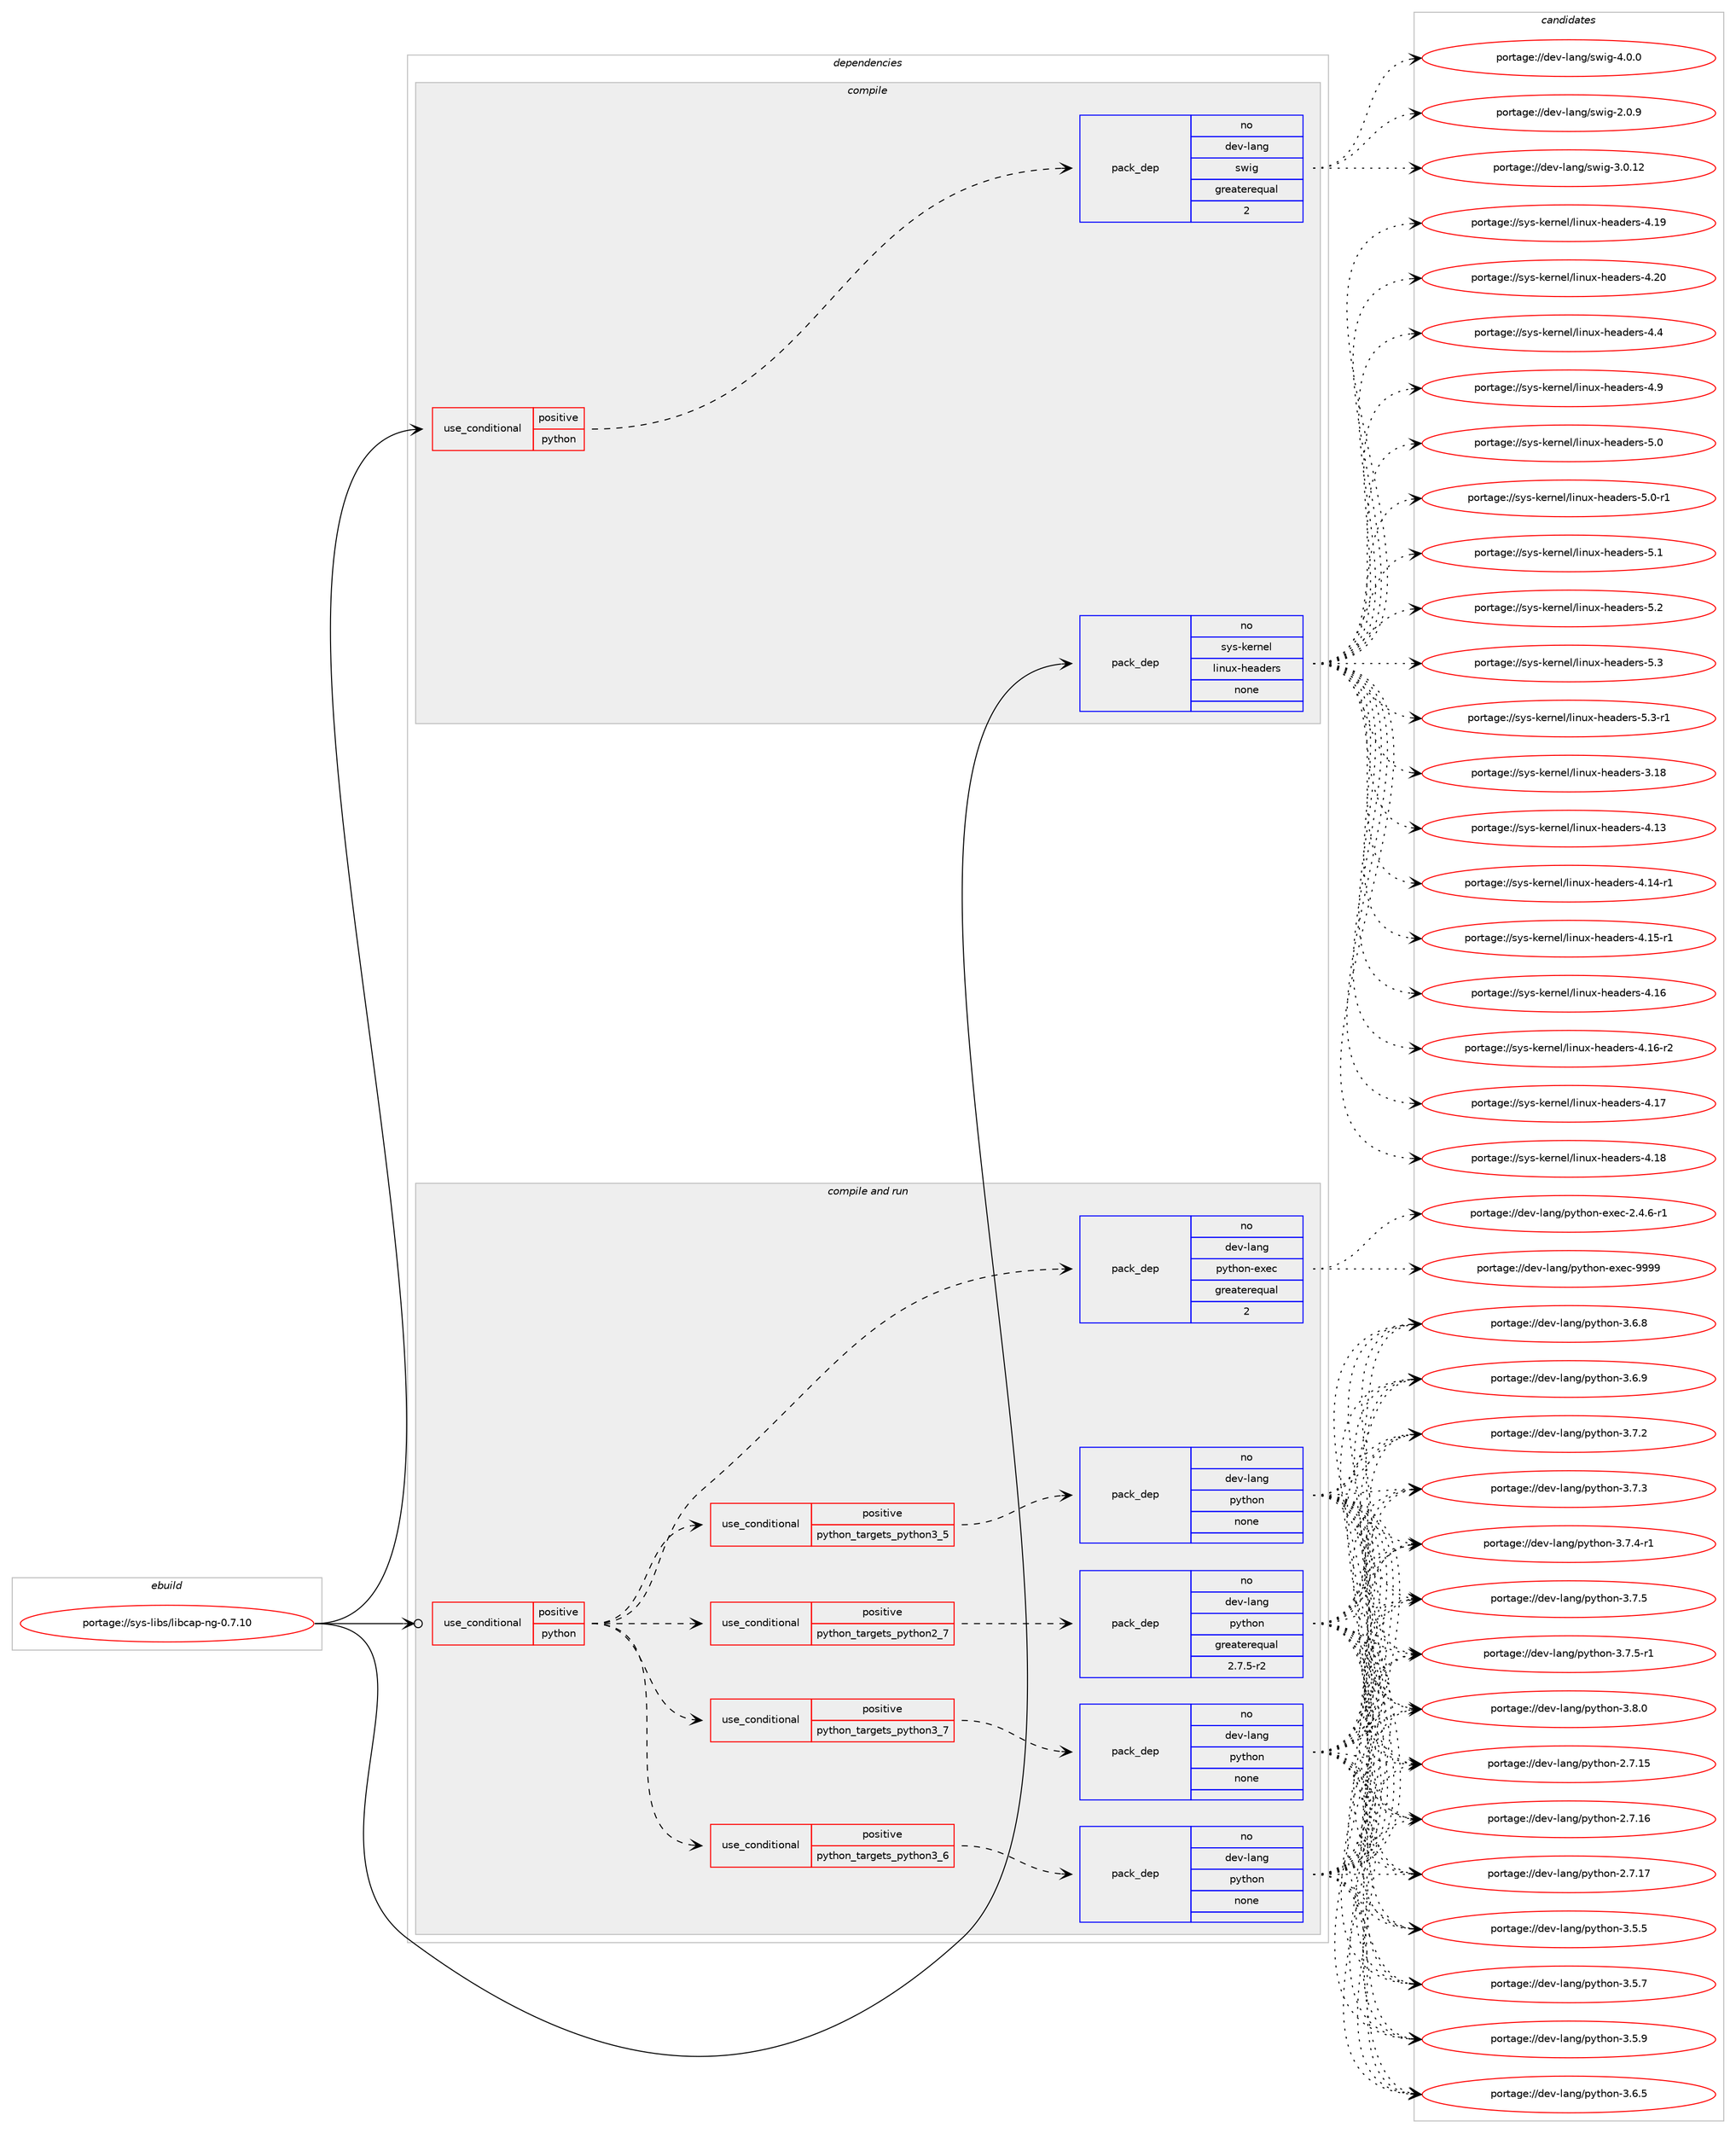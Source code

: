 digraph prolog {

# *************
# Graph options
# *************

newrank=true;
concentrate=true;
compound=true;
graph [rankdir=LR,fontname=Helvetica,fontsize=10,ranksep=1.5];#, ranksep=2.5, nodesep=0.2];
edge  [arrowhead=vee];
node  [fontname=Helvetica,fontsize=10];

# **********
# The ebuild
# **********

subgraph cluster_leftcol {
color=gray;
rank=same;
label=<<i>ebuild</i>>;
id [label="portage://sys-libs/libcap-ng-0.7.10", color=red, width=4, href="../sys-libs/libcap-ng-0.7.10.svg"];
}

# ****************
# The dependencies
# ****************

subgraph cluster_midcol {
color=gray;
label=<<i>dependencies</i>>;
subgraph cluster_compile {
fillcolor="#eeeeee";
style=filled;
label=<<i>compile</i>>;
subgraph cond104286 {
dependency431198 [label=<<TABLE BORDER="0" CELLBORDER="1" CELLSPACING="0" CELLPADDING="4"><TR><TD ROWSPAN="3" CELLPADDING="10">use_conditional</TD></TR><TR><TD>positive</TD></TR><TR><TD>python</TD></TR></TABLE>>, shape=none, color=red];
subgraph pack319669 {
dependency431199 [label=<<TABLE BORDER="0" CELLBORDER="1" CELLSPACING="0" CELLPADDING="4" WIDTH="220"><TR><TD ROWSPAN="6" CELLPADDING="30">pack_dep</TD></TR><TR><TD WIDTH="110">no</TD></TR><TR><TD>dev-lang</TD></TR><TR><TD>swig</TD></TR><TR><TD>greaterequal</TD></TR><TR><TD>2</TD></TR></TABLE>>, shape=none, color=blue];
}
dependency431198:e -> dependency431199:w [weight=20,style="dashed",arrowhead="vee"];
}
id:e -> dependency431198:w [weight=20,style="solid",arrowhead="vee"];
subgraph pack319670 {
dependency431200 [label=<<TABLE BORDER="0" CELLBORDER="1" CELLSPACING="0" CELLPADDING="4" WIDTH="220"><TR><TD ROWSPAN="6" CELLPADDING="30">pack_dep</TD></TR><TR><TD WIDTH="110">no</TD></TR><TR><TD>sys-kernel</TD></TR><TR><TD>linux-headers</TD></TR><TR><TD>none</TD></TR><TR><TD></TD></TR></TABLE>>, shape=none, color=blue];
}
id:e -> dependency431200:w [weight=20,style="solid",arrowhead="vee"];
}
subgraph cluster_compileandrun {
fillcolor="#eeeeee";
style=filled;
label=<<i>compile and run</i>>;
subgraph cond104287 {
dependency431201 [label=<<TABLE BORDER="0" CELLBORDER="1" CELLSPACING="0" CELLPADDING="4"><TR><TD ROWSPAN="3" CELLPADDING="10">use_conditional</TD></TR><TR><TD>positive</TD></TR><TR><TD>python</TD></TR></TABLE>>, shape=none, color=red];
subgraph cond104288 {
dependency431202 [label=<<TABLE BORDER="0" CELLBORDER="1" CELLSPACING="0" CELLPADDING="4"><TR><TD ROWSPAN="3" CELLPADDING="10">use_conditional</TD></TR><TR><TD>positive</TD></TR><TR><TD>python_targets_python2_7</TD></TR></TABLE>>, shape=none, color=red];
subgraph pack319671 {
dependency431203 [label=<<TABLE BORDER="0" CELLBORDER="1" CELLSPACING="0" CELLPADDING="4" WIDTH="220"><TR><TD ROWSPAN="6" CELLPADDING="30">pack_dep</TD></TR><TR><TD WIDTH="110">no</TD></TR><TR><TD>dev-lang</TD></TR><TR><TD>python</TD></TR><TR><TD>greaterequal</TD></TR><TR><TD>2.7.5-r2</TD></TR></TABLE>>, shape=none, color=blue];
}
dependency431202:e -> dependency431203:w [weight=20,style="dashed",arrowhead="vee"];
}
dependency431201:e -> dependency431202:w [weight=20,style="dashed",arrowhead="vee"];
subgraph cond104289 {
dependency431204 [label=<<TABLE BORDER="0" CELLBORDER="1" CELLSPACING="0" CELLPADDING="4"><TR><TD ROWSPAN="3" CELLPADDING="10">use_conditional</TD></TR><TR><TD>positive</TD></TR><TR><TD>python_targets_python3_5</TD></TR></TABLE>>, shape=none, color=red];
subgraph pack319672 {
dependency431205 [label=<<TABLE BORDER="0" CELLBORDER="1" CELLSPACING="0" CELLPADDING="4" WIDTH="220"><TR><TD ROWSPAN="6" CELLPADDING="30">pack_dep</TD></TR><TR><TD WIDTH="110">no</TD></TR><TR><TD>dev-lang</TD></TR><TR><TD>python</TD></TR><TR><TD>none</TD></TR><TR><TD></TD></TR></TABLE>>, shape=none, color=blue];
}
dependency431204:e -> dependency431205:w [weight=20,style="dashed",arrowhead="vee"];
}
dependency431201:e -> dependency431204:w [weight=20,style="dashed",arrowhead="vee"];
subgraph cond104290 {
dependency431206 [label=<<TABLE BORDER="0" CELLBORDER="1" CELLSPACING="0" CELLPADDING="4"><TR><TD ROWSPAN="3" CELLPADDING="10">use_conditional</TD></TR><TR><TD>positive</TD></TR><TR><TD>python_targets_python3_6</TD></TR></TABLE>>, shape=none, color=red];
subgraph pack319673 {
dependency431207 [label=<<TABLE BORDER="0" CELLBORDER="1" CELLSPACING="0" CELLPADDING="4" WIDTH="220"><TR><TD ROWSPAN="6" CELLPADDING="30">pack_dep</TD></TR><TR><TD WIDTH="110">no</TD></TR><TR><TD>dev-lang</TD></TR><TR><TD>python</TD></TR><TR><TD>none</TD></TR><TR><TD></TD></TR></TABLE>>, shape=none, color=blue];
}
dependency431206:e -> dependency431207:w [weight=20,style="dashed",arrowhead="vee"];
}
dependency431201:e -> dependency431206:w [weight=20,style="dashed",arrowhead="vee"];
subgraph cond104291 {
dependency431208 [label=<<TABLE BORDER="0" CELLBORDER="1" CELLSPACING="0" CELLPADDING="4"><TR><TD ROWSPAN="3" CELLPADDING="10">use_conditional</TD></TR><TR><TD>positive</TD></TR><TR><TD>python_targets_python3_7</TD></TR></TABLE>>, shape=none, color=red];
subgraph pack319674 {
dependency431209 [label=<<TABLE BORDER="0" CELLBORDER="1" CELLSPACING="0" CELLPADDING="4" WIDTH="220"><TR><TD ROWSPAN="6" CELLPADDING="30">pack_dep</TD></TR><TR><TD WIDTH="110">no</TD></TR><TR><TD>dev-lang</TD></TR><TR><TD>python</TD></TR><TR><TD>none</TD></TR><TR><TD></TD></TR></TABLE>>, shape=none, color=blue];
}
dependency431208:e -> dependency431209:w [weight=20,style="dashed",arrowhead="vee"];
}
dependency431201:e -> dependency431208:w [weight=20,style="dashed",arrowhead="vee"];
subgraph pack319675 {
dependency431210 [label=<<TABLE BORDER="0" CELLBORDER="1" CELLSPACING="0" CELLPADDING="4" WIDTH="220"><TR><TD ROWSPAN="6" CELLPADDING="30">pack_dep</TD></TR><TR><TD WIDTH="110">no</TD></TR><TR><TD>dev-lang</TD></TR><TR><TD>python-exec</TD></TR><TR><TD>greaterequal</TD></TR><TR><TD>2</TD></TR></TABLE>>, shape=none, color=blue];
}
dependency431201:e -> dependency431210:w [weight=20,style="dashed",arrowhead="vee"];
}
id:e -> dependency431201:w [weight=20,style="solid",arrowhead="odotvee"];
}
subgraph cluster_run {
fillcolor="#eeeeee";
style=filled;
label=<<i>run</i>>;
}
}

# **************
# The candidates
# **************

subgraph cluster_choices {
rank=same;
color=gray;
label=<<i>candidates</i>>;

subgraph choice319669 {
color=black;
nodesep=1;
choiceportage100101118451089711010347115119105103455046484657 [label="portage://dev-lang/swig-2.0.9", color=red, width=4,href="../dev-lang/swig-2.0.9.svg"];
choiceportage10010111845108971101034711511910510345514648464950 [label="portage://dev-lang/swig-3.0.12", color=red, width=4,href="../dev-lang/swig-3.0.12.svg"];
choiceportage100101118451089711010347115119105103455246484648 [label="portage://dev-lang/swig-4.0.0", color=red, width=4,href="../dev-lang/swig-4.0.0.svg"];
dependency431199:e -> choiceportage100101118451089711010347115119105103455046484657:w [style=dotted,weight="100"];
dependency431199:e -> choiceportage10010111845108971101034711511910510345514648464950:w [style=dotted,weight="100"];
dependency431199:e -> choiceportage100101118451089711010347115119105103455246484648:w [style=dotted,weight="100"];
}
subgraph choice319670 {
color=black;
nodesep=1;
choiceportage115121115451071011141101011084710810511011712045104101971001011141154551464956 [label="portage://sys-kernel/linux-headers-3.18", color=red, width=4,href="../sys-kernel/linux-headers-3.18.svg"];
choiceportage115121115451071011141101011084710810511011712045104101971001011141154552464951 [label="portage://sys-kernel/linux-headers-4.13", color=red, width=4,href="../sys-kernel/linux-headers-4.13.svg"];
choiceportage1151211154510710111411010110847108105110117120451041019710010111411545524649524511449 [label="portage://sys-kernel/linux-headers-4.14-r1", color=red, width=4,href="../sys-kernel/linux-headers-4.14-r1.svg"];
choiceportage1151211154510710111411010110847108105110117120451041019710010111411545524649534511449 [label="portage://sys-kernel/linux-headers-4.15-r1", color=red, width=4,href="../sys-kernel/linux-headers-4.15-r1.svg"];
choiceportage115121115451071011141101011084710810511011712045104101971001011141154552464954 [label="portage://sys-kernel/linux-headers-4.16", color=red, width=4,href="../sys-kernel/linux-headers-4.16.svg"];
choiceportage1151211154510710111411010110847108105110117120451041019710010111411545524649544511450 [label="portage://sys-kernel/linux-headers-4.16-r2", color=red, width=4,href="../sys-kernel/linux-headers-4.16-r2.svg"];
choiceportage115121115451071011141101011084710810511011712045104101971001011141154552464955 [label="portage://sys-kernel/linux-headers-4.17", color=red, width=4,href="../sys-kernel/linux-headers-4.17.svg"];
choiceportage115121115451071011141101011084710810511011712045104101971001011141154552464956 [label="portage://sys-kernel/linux-headers-4.18", color=red, width=4,href="../sys-kernel/linux-headers-4.18.svg"];
choiceportage115121115451071011141101011084710810511011712045104101971001011141154552464957 [label="portage://sys-kernel/linux-headers-4.19", color=red, width=4,href="../sys-kernel/linux-headers-4.19.svg"];
choiceportage115121115451071011141101011084710810511011712045104101971001011141154552465048 [label="portage://sys-kernel/linux-headers-4.20", color=red, width=4,href="../sys-kernel/linux-headers-4.20.svg"];
choiceportage1151211154510710111411010110847108105110117120451041019710010111411545524652 [label="portage://sys-kernel/linux-headers-4.4", color=red, width=4,href="../sys-kernel/linux-headers-4.4.svg"];
choiceportage1151211154510710111411010110847108105110117120451041019710010111411545524657 [label="portage://sys-kernel/linux-headers-4.9", color=red, width=4,href="../sys-kernel/linux-headers-4.9.svg"];
choiceportage1151211154510710111411010110847108105110117120451041019710010111411545534648 [label="portage://sys-kernel/linux-headers-5.0", color=red, width=4,href="../sys-kernel/linux-headers-5.0.svg"];
choiceportage11512111545107101114110101108471081051101171204510410197100101114115455346484511449 [label="portage://sys-kernel/linux-headers-5.0-r1", color=red, width=4,href="../sys-kernel/linux-headers-5.0-r1.svg"];
choiceportage1151211154510710111411010110847108105110117120451041019710010111411545534649 [label="portage://sys-kernel/linux-headers-5.1", color=red, width=4,href="../sys-kernel/linux-headers-5.1.svg"];
choiceportage1151211154510710111411010110847108105110117120451041019710010111411545534650 [label="portage://sys-kernel/linux-headers-5.2", color=red, width=4,href="../sys-kernel/linux-headers-5.2.svg"];
choiceportage1151211154510710111411010110847108105110117120451041019710010111411545534651 [label="portage://sys-kernel/linux-headers-5.3", color=red, width=4,href="../sys-kernel/linux-headers-5.3.svg"];
choiceportage11512111545107101114110101108471081051101171204510410197100101114115455346514511449 [label="portage://sys-kernel/linux-headers-5.3-r1", color=red, width=4,href="../sys-kernel/linux-headers-5.3-r1.svg"];
dependency431200:e -> choiceportage115121115451071011141101011084710810511011712045104101971001011141154551464956:w [style=dotted,weight="100"];
dependency431200:e -> choiceportage115121115451071011141101011084710810511011712045104101971001011141154552464951:w [style=dotted,weight="100"];
dependency431200:e -> choiceportage1151211154510710111411010110847108105110117120451041019710010111411545524649524511449:w [style=dotted,weight="100"];
dependency431200:e -> choiceportage1151211154510710111411010110847108105110117120451041019710010111411545524649534511449:w [style=dotted,weight="100"];
dependency431200:e -> choiceportage115121115451071011141101011084710810511011712045104101971001011141154552464954:w [style=dotted,weight="100"];
dependency431200:e -> choiceportage1151211154510710111411010110847108105110117120451041019710010111411545524649544511450:w [style=dotted,weight="100"];
dependency431200:e -> choiceportage115121115451071011141101011084710810511011712045104101971001011141154552464955:w [style=dotted,weight="100"];
dependency431200:e -> choiceportage115121115451071011141101011084710810511011712045104101971001011141154552464956:w [style=dotted,weight="100"];
dependency431200:e -> choiceportage115121115451071011141101011084710810511011712045104101971001011141154552464957:w [style=dotted,weight="100"];
dependency431200:e -> choiceportage115121115451071011141101011084710810511011712045104101971001011141154552465048:w [style=dotted,weight="100"];
dependency431200:e -> choiceportage1151211154510710111411010110847108105110117120451041019710010111411545524652:w [style=dotted,weight="100"];
dependency431200:e -> choiceportage1151211154510710111411010110847108105110117120451041019710010111411545524657:w [style=dotted,weight="100"];
dependency431200:e -> choiceportage1151211154510710111411010110847108105110117120451041019710010111411545534648:w [style=dotted,weight="100"];
dependency431200:e -> choiceportage11512111545107101114110101108471081051101171204510410197100101114115455346484511449:w [style=dotted,weight="100"];
dependency431200:e -> choiceportage1151211154510710111411010110847108105110117120451041019710010111411545534649:w [style=dotted,weight="100"];
dependency431200:e -> choiceportage1151211154510710111411010110847108105110117120451041019710010111411545534650:w [style=dotted,weight="100"];
dependency431200:e -> choiceportage1151211154510710111411010110847108105110117120451041019710010111411545534651:w [style=dotted,weight="100"];
dependency431200:e -> choiceportage11512111545107101114110101108471081051101171204510410197100101114115455346514511449:w [style=dotted,weight="100"];
}
subgraph choice319671 {
color=black;
nodesep=1;
choiceportage10010111845108971101034711212111610411111045504655464953 [label="portage://dev-lang/python-2.7.15", color=red, width=4,href="../dev-lang/python-2.7.15.svg"];
choiceportage10010111845108971101034711212111610411111045504655464954 [label="portage://dev-lang/python-2.7.16", color=red, width=4,href="../dev-lang/python-2.7.16.svg"];
choiceportage10010111845108971101034711212111610411111045504655464955 [label="portage://dev-lang/python-2.7.17", color=red, width=4,href="../dev-lang/python-2.7.17.svg"];
choiceportage100101118451089711010347112121116104111110455146534653 [label="portage://dev-lang/python-3.5.5", color=red, width=4,href="../dev-lang/python-3.5.5.svg"];
choiceportage100101118451089711010347112121116104111110455146534655 [label="portage://dev-lang/python-3.5.7", color=red, width=4,href="../dev-lang/python-3.5.7.svg"];
choiceportage100101118451089711010347112121116104111110455146534657 [label="portage://dev-lang/python-3.5.9", color=red, width=4,href="../dev-lang/python-3.5.9.svg"];
choiceportage100101118451089711010347112121116104111110455146544653 [label="portage://dev-lang/python-3.6.5", color=red, width=4,href="../dev-lang/python-3.6.5.svg"];
choiceportage100101118451089711010347112121116104111110455146544656 [label="portage://dev-lang/python-3.6.8", color=red, width=4,href="../dev-lang/python-3.6.8.svg"];
choiceportage100101118451089711010347112121116104111110455146544657 [label="portage://dev-lang/python-3.6.9", color=red, width=4,href="../dev-lang/python-3.6.9.svg"];
choiceportage100101118451089711010347112121116104111110455146554650 [label="portage://dev-lang/python-3.7.2", color=red, width=4,href="../dev-lang/python-3.7.2.svg"];
choiceportage100101118451089711010347112121116104111110455146554651 [label="portage://dev-lang/python-3.7.3", color=red, width=4,href="../dev-lang/python-3.7.3.svg"];
choiceportage1001011184510897110103471121211161041111104551465546524511449 [label="portage://dev-lang/python-3.7.4-r1", color=red, width=4,href="../dev-lang/python-3.7.4-r1.svg"];
choiceportage100101118451089711010347112121116104111110455146554653 [label="portage://dev-lang/python-3.7.5", color=red, width=4,href="../dev-lang/python-3.7.5.svg"];
choiceportage1001011184510897110103471121211161041111104551465546534511449 [label="portage://dev-lang/python-3.7.5-r1", color=red, width=4,href="../dev-lang/python-3.7.5-r1.svg"];
choiceportage100101118451089711010347112121116104111110455146564648 [label="portage://dev-lang/python-3.8.0", color=red, width=4,href="../dev-lang/python-3.8.0.svg"];
dependency431203:e -> choiceportage10010111845108971101034711212111610411111045504655464953:w [style=dotted,weight="100"];
dependency431203:e -> choiceportage10010111845108971101034711212111610411111045504655464954:w [style=dotted,weight="100"];
dependency431203:e -> choiceportage10010111845108971101034711212111610411111045504655464955:w [style=dotted,weight="100"];
dependency431203:e -> choiceportage100101118451089711010347112121116104111110455146534653:w [style=dotted,weight="100"];
dependency431203:e -> choiceportage100101118451089711010347112121116104111110455146534655:w [style=dotted,weight="100"];
dependency431203:e -> choiceportage100101118451089711010347112121116104111110455146534657:w [style=dotted,weight="100"];
dependency431203:e -> choiceportage100101118451089711010347112121116104111110455146544653:w [style=dotted,weight="100"];
dependency431203:e -> choiceportage100101118451089711010347112121116104111110455146544656:w [style=dotted,weight="100"];
dependency431203:e -> choiceportage100101118451089711010347112121116104111110455146544657:w [style=dotted,weight="100"];
dependency431203:e -> choiceportage100101118451089711010347112121116104111110455146554650:w [style=dotted,weight="100"];
dependency431203:e -> choiceportage100101118451089711010347112121116104111110455146554651:w [style=dotted,weight="100"];
dependency431203:e -> choiceportage1001011184510897110103471121211161041111104551465546524511449:w [style=dotted,weight="100"];
dependency431203:e -> choiceportage100101118451089711010347112121116104111110455146554653:w [style=dotted,weight="100"];
dependency431203:e -> choiceportage1001011184510897110103471121211161041111104551465546534511449:w [style=dotted,weight="100"];
dependency431203:e -> choiceportage100101118451089711010347112121116104111110455146564648:w [style=dotted,weight="100"];
}
subgraph choice319672 {
color=black;
nodesep=1;
choiceportage10010111845108971101034711212111610411111045504655464953 [label="portage://dev-lang/python-2.7.15", color=red, width=4,href="../dev-lang/python-2.7.15.svg"];
choiceportage10010111845108971101034711212111610411111045504655464954 [label="portage://dev-lang/python-2.7.16", color=red, width=4,href="../dev-lang/python-2.7.16.svg"];
choiceportage10010111845108971101034711212111610411111045504655464955 [label="portage://dev-lang/python-2.7.17", color=red, width=4,href="../dev-lang/python-2.7.17.svg"];
choiceportage100101118451089711010347112121116104111110455146534653 [label="portage://dev-lang/python-3.5.5", color=red, width=4,href="../dev-lang/python-3.5.5.svg"];
choiceportage100101118451089711010347112121116104111110455146534655 [label="portage://dev-lang/python-3.5.7", color=red, width=4,href="../dev-lang/python-3.5.7.svg"];
choiceportage100101118451089711010347112121116104111110455146534657 [label="portage://dev-lang/python-3.5.9", color=red, width=4,href="../dev-lang/python-3.5.9.svg"];
choiceportage100101118451089711010347112121116104111110455146544653 [label="portage://dev-lang/python-3.6.5", color=red, width=4,href="../dev-lang/python-3.6.5.svg"];
choiceportage100101118451089711010347112121116104111110455146544656 [label="portage://dev-lang/python-3.6.8", color=red, width=4,href="../dev-lang/python-3.6.8.svg"];
choiceportage100101118451089711010347112121116104111110455146544657 [label="portage://dev-lang/python-3.6.9", color=red, width=4,href="../dev-lang/python-3.6.9.svg"];
choiceportage100101118451089711010347112121116104111110455146554650 [label="portage://dev-lang/python-3.7.2", color=red, width=4,href="../dev-lang/python-3.7.2.svg"];
choiceportage100101118451089711010347112121116104111110455146554651 [label="portage://dev-lang/python-3.7.3", color=red, width=4,href="../dev-lang/python-3.7.3.svg"];
choiceportage1001011184510897110103471121211161041111104551465546524511449 [label="portage://dev-lang/python-3.7.4-r1", color=red, width=4,href="../dev-lang/python-3.7.4-r1.svg"];
choiceportage100101118451089711010347112121116104111110455146554653 [label="portage://dev-lang/python-3.7.5", color=red, width=4,href="../dev-lang/python-3.7.5.svg"];
choiceportage1001011184510897110103471121211161041111104551465546534511449 [label="portage://dev-lang/python-3.7.5-r1", color=red, width=4,href="../dev-lang/python-3.7.5-r1.svg"];
choiceportage100101118451089711010347112121116104111110455146564648 [label="portage://dev-lang/python-3.8.0", color=red, width=4,href="../dev-lang/python-3.8.0.svg"];
dependency431205:e -> choiceportage10010111845108971101034711212111610411111045504655464953:w [style=dotted,weight="100"];
dependency431205:e -> choiceportage10010111845108971101034711212111610411111045504655464954:w [style=dotted,weight="100"];
dependency431205:e -> choiceportage10010111845108971101034711212111610411111045504655464955:w [style=dotted,weight="100"];
dependency431205:e -> choiceportage100101118451089711010347112121116104111110455146534653:w [style=dotted,weight="100"];
dependency431205:e -> choiceportage100101118451089711010347112121116104111110455146534655:w [style=dotted,weight="100"];
dependency431205:e -> choiceportage100101118451089711010347112121116104111110455146534657:w [style=dotted,weight="100"];
dependency431205:e -> choiceportage100101118451089711010347112121116104111110455146544653:w [style=dotted,weight="100"];
dependency431205:e -> choiceportage100101118451089711010347112121116104111110455146544656:w [style=dotted,weight="100"];
dependency431205:e -> choiceportage100101118451089711010347112121116104111110455146544657:w [style=dotted,weight="100"];
dependency431205:e -> choiceportage100101118451089711010347112121116104111110455146554650:w [style=dotted,weight="100"];
dependency431205:e -> choiceportage100101118451089711010347112121116104111110455146554651:w [style=dotted,weight="100"];
dependency431205:e -> choiceportage1001011184510897110103471121211161041111104551465546524511449:w [style=dotted,weight="100"];
dependency431205:e -> choiceportage100101118451089711010347112121116104111110455146554653:w [style=dotted,weight="100"];
dependency431205:e -> choiceportage1001011184510897110103471121211161041111104551465546534511449:w [style=dotted,weight="100"];
dependency431205:e -> choiceportage100101118451089711010347112121116104111110455146564648:w [style=dotted,weight="100"];
}
subgraph choice319673 {
color=black;
nodesep=1;
choiceportage10010111845108971101034711212111610411111045504655464953 [label="portage://dev-lang/python-2.7.15", color=red, width=4,href="../dev-lang/python-2.7.15.svg"];
choiceportage10010111845108971101034711212111610411111045504655464954 [label="portage://dev-lang/python-2.7.16", color=red, width=4,href="../dev-lang/python-2.7.16.svg"];
choiceportage10010111845108971101034711212111610411111045504655464955 [label="portage://dev-lang/python-2.7.17", color=red, width=4,href="../dev-lang/python-2.7.17.svg"];
choiceportage100101118451089711010347112121116104111110455146534653 [label="portage://dev-lang/python-3.5.5", color=red, width=4,href="../dev-lang/python-3.5.5.svg"];
choiceportage100101118451089711010347112121116104111110455146534655 [label="portage://dev-lang/python-3.5.7", color=red, width=4,href="../dev-lang/python-3.5.7.svg"];
choiceportage100101118451089711010347112121116104111110455146534657 [label="portage://dev-lang/python-3.5.9", color=red, width=4,href="../dev-lang/python-3.5.9.svg"];
choiceportage100101118451089711010347112121116104111110455146544653 [label="portage://dev-lang/python-3.6.5", color=red, width=4,href="../dev-lang/python-3.6.5.svg"];
choiceportage100101118451089711010347112121116104111110455146544656 [label="portage://dev-lang/python-3.6.8", color=red, width=4,href="../dev-lang/python-3.6.8.svg"];
choiceportage100101118451089711010347112121116104111110455146544657 [label="portage://dev-lang/python-3.6.9", color=red, width=4,href="../dev-lang/python-3.6.9.svg"];
choiceportage100101118451089711010347112121116104111110455146554650 [label="portage://dev-lang/python-3.7.2", color=red, width=4,href="../dev-lang/python-3.7.2.svg"];
choiceportage100101118451089711010347112121116104111110455146554651 [label="portage://dev-lang/python-3.7.3", color=red, width=4,href="../dev-lang/python-3.7.3.svg"];
choiceportage1001011184510897110103471121211161041111104551465546524511449 [label="portage://dev-lang/python-3.7.4-r1", color=red, width=4,href="../dev-lang/python-3.7.4-r1.svg"];
choiceportage100101118451089711010347112121116104111110455146554653 [label="portage://dev-lang/python-3.7.5", color=red, width=4,href="../dev-lang/python-3.7.5.svg"];
choiceportage1001011184510897110103471121211161041111104551465546534511449 [label="portage://dev-lang/python-3.7.5-r1", color=red, width=4,href="../dev-lang/python-3.7.5-r1.svg"];
choiceportage100101118451089711010347112121116104111110455146564648 [label="portage://dev-lang/python-3.8.0", color=red, width=4,href="../dev-lang/python-3.8.0.svg"];
dependency431207:e -> choiceportage10010111845108971101034711212111610411111045504655464953:w [style=dotted,weight="100"];
dependency431207:e -> choiceportage10010111845108971101034711212111610411111045504655464954:w [style=dotted,weight="100"];
dependency431207:e -> choiceportage10010111845108971101034711212111610411111045504655464955:w [style=dotted,weight="100"];
dependency431207:e -> choiceportage100101118451089711010347112121116104111110455146534653:w [style=dotted,weight="100"];
dependency431207:e -> choiceportage100101118451089711010347112121116104111110455146534655:w [style=dotted,weight="100"];
dependency431207:e -> choiceportage100101118451089711010347112121116104111110455146534657:w [style=dotted,weight="100"];
dependency431207:e -> choiceportage100101118451089711010347112121116104111110455146544653:w [style=dotted,weight="100"];
dependency431207:e -> choiceportage100101118451089711010347112121116104111110455146544656:w [style=dotted,weight="100"];
dependency431207:e -> choiceportage100101118451089711010347112121116104111110455146544657:w [style=dotted,weight="100"];
dependency431207:e -> choiceportage100101118451089711010347112121116104111110455146554650:w [style=dotted,weight="100"];
dependency431207:e -> choiceportage100101118451089711010347112121116104111110455146554651:w [style=dotted,weight="100"];
dependency431207:e -> choiceportage1001011184510897110103471121211161041111104551465546524511449:w [style=dotted,weight="100"];
dependency431207:e -> choiceportage100101118451089711010347112121116104111110455146554653:w [style=dotted,weight="100"];
dependency431207:e -> choiceportage1001011184510897110103471121211161041111104551465546534511449:w [style=dotted,weight="100"];
dependency431207:e -> choiceportage100101118451089711010347112121116104111110455146564648:w [style=dotted,weight="100"];
}
subgraph choice319674 {
color=black;
nodesep=1;
choiceportage10010111845108971101034711212111610411111045504655464953 [label="portage://dev-lang/python-2.7.15", color=red, width=4,href="../dev-lang/python-2.7.15.svg"];
choiceportage10010111845108971101034711212111610411111045504655464954 [label="portage://dev-lang/python-2.7.16", color=red, width=4,href="../dev-lang/python-2.7.16.svg"];
choiceportage10010111845108971101034711212111610411111045504655464955 [label="portage://dev-lang/python-2.7.17", color=red, width=4,href="../dev-lang/python-2.7.17.svg"];
choiceportage100101118451089711010347112121116104111110455146534653 [label="portage://dev-lang/python-3.5.5", color=red, width=4,href="../dev-lang/python-3.5.5.svg"];
choiceportage100101118451089711010347112121116104111110455146534655 [label="portage://dev-lang/python-3.5.7", color=red, width=4,href="../dev-lang/python-3.5.7.svg"];
choiceportage100101118451089711010347112121116104111110455146534657 [label="portage://dev-lang/python-3.5.9", color=red, width=4,href="../dev-lang/python-3.5.9.svg"];
choiceportage100101118451089711010347112121116104111110455146544653 [label="portage://dev-lang/python-3.6.5", color=red, width=4,href="../dev-lang/python-3.6.5.svg"];
choiceportage100101118451089711010347112121116104111110455146544656 [label="portage://dev-lang/python-3.6.8", color=red, width=4,href="../dev-lang/python-3.6.8.svg"];
choiceportage100101118451089711010347112121116104111110455146544657 [label="portage://dev-lang/python-3.6.9", color=red, width=4,href="../dev-lang/python-3.6.9.svg"];
choiceportage100101118451089711010347112121116104111110455146554650 [label="portage://dev-lang/python-3.7.2", color=red, width=4,href="../dev-lang/python-3.7.2.svg"];
choiceportage100101118451089711010347112121116104111110455146554651 [label="portage://dev-lang/python-3.7.3", color=red, width=4,href="../dev-lang/python-3.7.3.svg"];
choiceportage1001011184510897110103471121211161041111104551465546524511449 [label="portage://dev-lang/python-3.7.4-r1", color=red, width=4,href="../dev-lang/python-3.7.4-r1.svg"];
choiceportage100101118451089711010347112121116104111110455146554653 [label="portage://dev-lang/python-3.7.5", color=red, width=4,href="../dev-lang/python-3.7.5.svg"];
choiceportage1001011184510897110103471121211161041111104551465546534511449 [label="portage://dev-lang/python-3.7.5-r1", color=red, width=4,href="../dev-lang/python-3.7.5-r1.svg"];
choiceportage100101118451089711010347112121116104111110455146564648 [label="portage://dev-lang/python-3.8.0", color=red, width=4,href="../dev-lang/python-3.8.0.svg"];
dependency431209:e -> choiceportage10010111845108971101034711212111610411111045504655464953:w [style=dotted,weight="100"];
dependency431209:e -> choiceportage10010111845108971101034711212111610411111045504655464954:w [style=dotted,weight="100"];
dependency431209:e -> choiceportage10010111845108971101034711212111610411111045504655464955:w [style=dotted,weight="100"];
dependency431209:e -> choiceportage100101118451089711010347112121116104111110455146534653:w [style=dotted,weight="100"];
dependency431209:e -> choiceportage100101118451089711010347112121116104111110455146534655:w [style=dotted,weight="100"];
dependency431209:e -> choiceportage100101118451089711010347112121116104111110455146534657:w [style=dotted,weight="100"];
dependency431209:e -> choiceportage100101118451089711010347112121116104111110455146544653:w [style=dotted,weight="100"];
dependency431209:e -> choiceportage100101118451089711010347112121116104111110455146544656:w [style=dotted,weight="100"];
dependency431209:e -> choiceportage100101118451089711010347112121116104111110455146544657:w [style=dotted,weight="100"];
dependency431209:e -> choiceportage100101118451089711010347112121116104111110455146554650:w [style=dotted,weight="100"];
dependency431209:e -> choiceportage100101118451089711010347112121116104111110455146554651:w [style=dotted,weight="100"];
dependency431209:e -> choiceportage1001011184510897110103471121211161041111104551465546524511449:w [style=dotted,weight="100"];
dependency431209:e -> choiceportage100101118451089711010347112121116104111110455146554653:w [style=dotted,weight="100"];
dependency431209:e -> choiceportage1001011184510897110103471121211161041111104551465546534511449:w [style=dotted,weight="100"];
dependency431209:e -> choiceportage100101118451089711010347112121116104111110455146564648:w [style=dotted,weight="100"];
}
subgraph choice319675 {
color=black;
nodesep=1;
choiceportage10010111845108971101034711212111610411111045101120101994550465246544511449 [label="portage://dev-lang/python-exec-2.4.6-r1", color=red, width=4,href="../dev-lang/python-exec-2.4.6-r1.svg"];
choiceportage10010111845108971101034711212111610411111045101120101994557575757 [label="portage://dev-lang/python-exec-9999", color=red, width=4,href="../dev-lang/python-exec-9999.svg"];
dependency431210:e -> choiceportage10010111845108971101034711212111610411111045101120101994550465246544511449:w [style=dotted,weight="100"];
dependency431210:e -> choiceportage10010111845108971101034711212111610411111045101120101994557575757:w [style=dotted,weight="100"];
}
}

}

